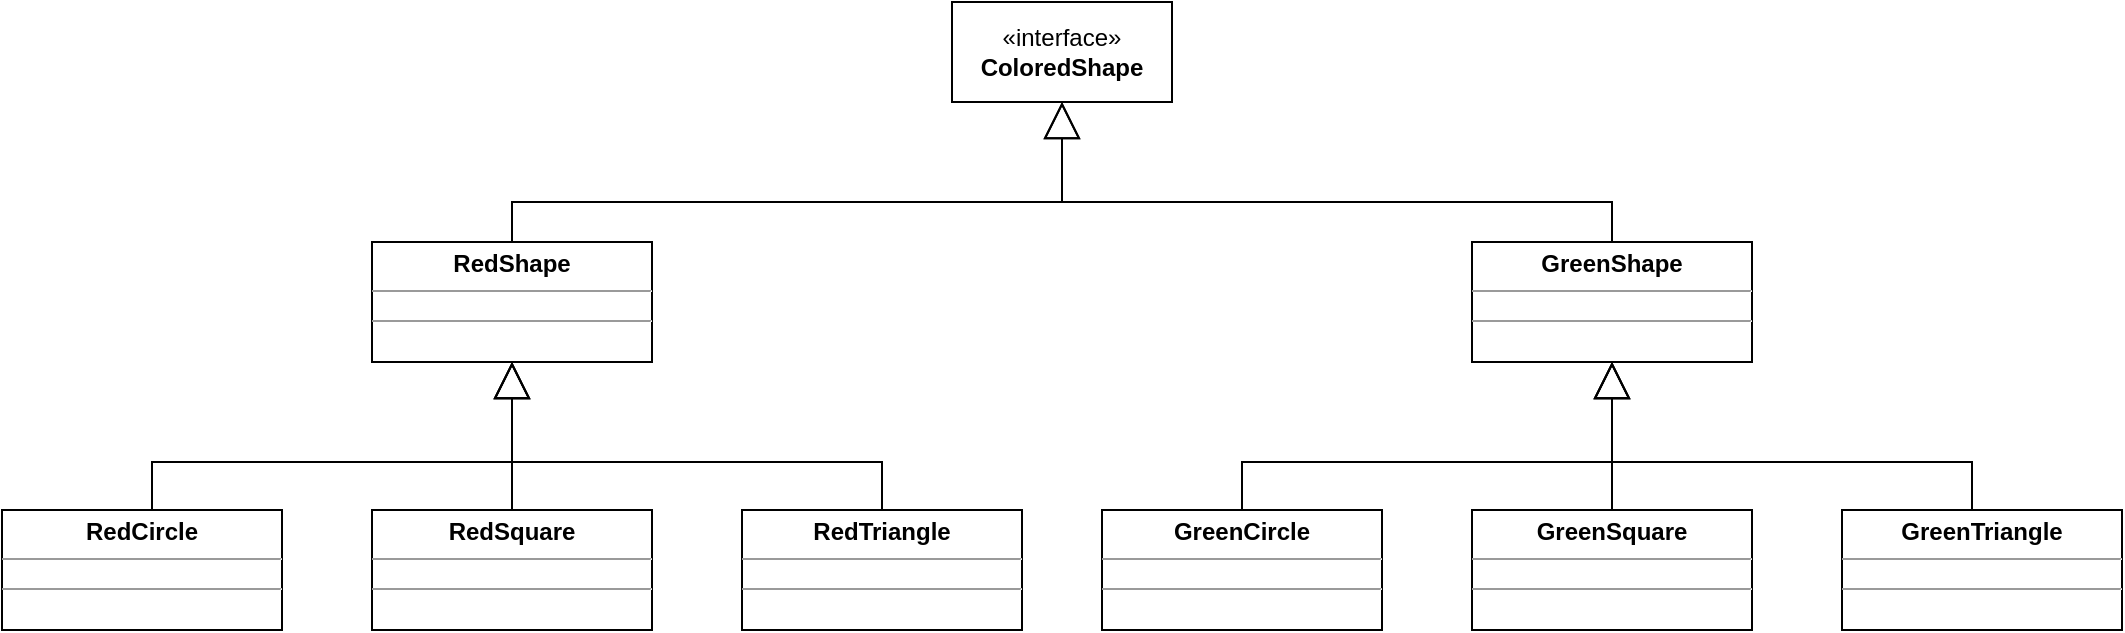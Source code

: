 <mxfile version="21.1.2" type="device">
  <diagram id="C5RBs43oDa-KdzZeNtuy" name="Page-1">
    <mxGraphModel dx="2876" dy="1206" grid="1" gridSize="10" guides="1" tooltips="1" connect="1" arrows="1" fold="1" page="1" pageScale="1" pageWidth="827" pageHeight="1169" math="0" shadow="0">
      <root>
        <mxCell id="WIyWlLk6GJQsqaUBKTNV-0" />
        <mxCell id="WIyWlLk6GJQsqaUBKTNV-1" parent="WIyWlLk6GJQsqaUBKTNV-0" />
        <mxCell id="-TWCYUmdYldsDmOlf4K1-0" value="«interface»&lt;br&gt;&lt;b&gt;ColoredShape&lt;/b&gt;" style="html=1;whiteSpace=wrap;" parent="WIyWlLk6GJQsqaUBKTNV-1" vertex="1">
          <mxGeometry x="320" y="80" width="110" height="50" as="geometry" />
        </mxCell>
        <mxCell id="-TWCYUmdYldsDmOlf4K1-1" value="&lt;p style=&quot;margin:0px;margin-top:4px;text-align:center;&quot;&gt;&lt;b&gt;GreenCircle&lt;/b&gt;&lt;br&gt;&lt;/p&gt;&lt;hr size=&quot;1&quot;&gt;&lt;div style=&quot;height:2px;&quot;&gt;&lt;/div&gt;&lt;hr size=&quot;1&quot;&gt;&lt;div style=&quot;height:2px;&quot;&gt;&lt;/div&gt;" style="verticalAlign=top;align=left;overflow=fill;fontSize=12;fontFamily=Helvetica;html=1;whiteSpace=wrap;" parent="WIyWlLk6GJQsqaUBKTNV-1" vertex="1">
          <mxGeometry x="395" y="334" width="140" height="60" as="geometry" />
        </mxCell>
        <mxCell id="-TWCYUmdYldsDmOlf4K1-2" value="&lt;p style=&quot;margin:0px;margin-top:4px;text-align:center;&quot;&gt;&lt;b&gt;GreenSquare&lt;/b&gt;&lt;br&gt;&lt;/p&gt;&lt;hr size=&quot;1&quot;&gt;&lt;div style=&quot;height:2px;&quot;&gt;&lt;/div&gt;&lt;hr size=&quot;1&quot;&gt;&lt;div style=&quot;height:2px;&quot;&gt;&lt;/div&gt;" style="verticalAlign=top;align=left;overflow=fill;fontSize=12;fontFamily=Helvetica;html=1;whiteSpace=wrap;" parent="WIyWlLk6GJQsqaUBKTNV-1" vertex="1">
          <mxGeometry x="580" y="334" width="140" height="60" as="geometry" />
        </mxCell>
        <mxCell id="-TWCYUmdYldsDmOlf4K1-3" value="&lt;p style=&quot;margin:0px;margin-top:4px;text-align:center;&quot;&gt;&lt;b&gt;GreenTriangle&lt;/b&gt;&lt;br&gt;&lt;/p&gt;&lt;hr size=&quot;1&quot;&gt;&lt;div style=&quot;height:2px;&quot;&gt;&lt;/div&gt;&lt;hr size=&quot;1&quot;&gt;&lt;div style=&quot;height:2px;&quot;&gt;&lt;/div&gt;" style="verticalAlign=top;align=left;overflow=fill;fontSize=12;fontFamily=Helvetica;html=1;whiteSpace=wrap;" parent="WIyWlLk6GJQsqaUBKTNV-1" vertex="1">
          <mxGeometry x="765" y="334" width="140" height="60" as="geometry" />
        </mxCell>
        <mxCell id="gv8-aNaKYD4annJems-w-3" value="&lt;p style=&quot;margin:0px;margin-top:4px;text-align:center;&quot;&gt;&lt;b&gt;RedCircle&lt;/b&gt;&lt;br&gt;&lt;/p&gt;&lt;hr size=&quot;1&quot;&gt;&lt;div style=&quot;height:2px;&quot;&gt;&lt;/div&gt;&lt;hr size=&quot;1&quot;&gt;&lt;div style=&quot;height:2px;&quot;&gt;&lt;/div&gt;" style="verticalAlign=top;align=left;overflow=fill;fontSize=12;fontFamily=Helvetica;html=1;whiteSpace=wrap;" vertex="1" parent="WIyWlLk6GJQsqaUBKTNV-1">
          <mxGeometry x="-155" y="334" width="140" height="60" as="geometry" />
        </mxCell>
        <mxCell id="gv8-aNaKYD4annJems-w-4" value="&lt;p style=&quot;margin:0px;margin-top:4px;text-align:center;&quot;&gt;&lt;b&gt;RedSquare&lt;/b&gt;&lt;br&gt;&lt;/p&gt;&lt;hr size=&quot;1&quot;&gt;&lt;div style=&quot;height:2px;&quot;&gt;&lt;/div&gt;&lt;hr size=&quot;1&quot;&gt;&lt;div style=&quot;height:2px;&quot;&gt;&lt;/div&gt;" style="verticalAlign=top;align=left;overflow=fill;fontSize=12;fontFamily=Helvetica;html=1;whiteSpace=wrap;" vertex="1" parent="WIyWlLk6GJQsqaUBKTNV-1">
          <mxGeometry x="30" y="334" width="140" height="60" as="geometry" />
        </mxCell>
        <mxCell id="gv8-aNaKYD4annJems-w-5" value="&lt;p style=&quot;margin:0px;margin-top:4px;text-align:center;&quot;&gt;&lt;b&gt;RedTriangle&lt;/b&gt;&lt;br&gt;&lt;/p&gt;&lt;hr size=&quot;1&quot;&gt;&lt;div style=&quot;height:2px;&quot;&gt;&lt;/div&gt;&lt;hr size=&quot;1&quot;&gt;&lt;div style=&quot;height:2px;&quot;&gt;&lt;/div&gt;" style="verticalAlign=top;align=left;overflow=fill;fontSize=12;fontFamily=Helvetica;html=1;whiteSpace=wrap;" vertex="1" parent="WIyWlLk6GJQsqaUBKTNV-1">
          <mxGeometry x="215" y="334" width="140" height="60" as="geometry" />
        </mxCell>
        <mxCell id="gv8-aNaKYD4annJems-w-7" value="&lt;p style=&quot;margin:0px;margin-top:4px;text-align:center;&quot;&gt;&lt;b&gt;RedShape&lt;/b&gt;&lt;br&gt;&lt;/p&gt;&lt;hr size=&quot;1&quot;&gt;&lt;div style=&quot;height:2px;&quot;&gt;&lt;/div&gt;&lt;hr size=&quot;1&quot;&gt;&lt;div style=&quot;height:2px;&quot;&gt;&lt;/div&gt;" style="verticalAlign=top;align=left;overflow=fill;fontSize=12;fontFamily=Helvetica;html=1;whiteSpace=wrap;" vertex="1" parent="WIyWlLk6GJQsqaUBKTNV-1">
          <mxGeometry x="30" y="200" width="140" height="60" as="geometry" />
        </mxCell>
        <mxCell id="gv8-aNaKYD4annJems-w-8" value="&lt;p style=&quot;margin:0px;margin-top:4px;text-align:center;&quot;&gt;&lt;b&gt;GreenShape&lt;/b&gt;&lt;br&gt;&lt;/p&gt;&lt;hr size=&quot;1&quot;&gt;&lt;div style=&quot;height:2px;&quot;&gt;&lt;/div&gt;&lt;hr size=&quot;1&quot;&gt;&lt;div style=&quot;height:2px;&quot;&gt;&lt;/div&gt;" style="verticalAlign=top;align=left;overflow=fill;fontSize=12;fontFamily=Helvetica;html=1;whiteSpace=wrap;" vertex="1" parent="WIyWlLk6GJQsqaUBKTNV-1">
          <mxGeometry x="580" y="200" width="140" height="60" as="geometry" />
        </mxCell>
        <mxCell id="gv8-aNaKYD4annJems-w-9" value="" style="endArrow=block;endSize=16;endFill=0;html=1;rounded=0;edgeStyle=orthogonalEdgeStyle;" edge="1" parent="WIyWlLk6GJQsqaUBKTNV-1" source="gv8-aNaKYD4annJems-w-7" target="-TWCYUmdYldsDmOlf4K1-0">
          <mxGeometry width="160" relative="1" as="geometry">
            <mxPoint x="610" y="121" as="sourcePoint" />
            <mxPoint x="610" y="50" as="targetPoint" />
            <mxPoint as="offset" />
            <Array as="points">
              <mxPoint x="100" y="180" />
              <mxPoint x="375" y="180" />
            </Array>
          </mxGeometry>
        </mxCell>
        <mxCell id="gv8-aNaKYD4annJems-w-11" value="" style="endArrow=block;endSize=16;endFill=0;html=1;rounded=0;edgeStyle=orthogonalEdgeStyle;" edge="1" parent="WIyWlLk6GJQsqaUBKTNV-1" source="gv8-aNaKYD4annJems-w-8" target="-TWCYUmdYldsDmOlf4K1-0">
          <mxGeometry width="160" relative="1" as="geometry">
            <mxPoint x="552" y="120" as="sourcePoint" />
            <mxPoint x="827" y="50" as="targetPoint" />
            <mxPoint as="offset" />
            <Array as="points">
              <mxPoint x="650" y="180" />
              <mxPoint x="375" y="180" />
            </Array>
          </mxGeometry>
        </mxCell>
        <mxCell id="gv8-aNaKYD4annJems-w-12" value="" style="endArrow=block;endSize=16;endFill=0;html=1;rounded=0;edgeStyle=orthogonalEdgeStyle;" edge="1" parent="WIyWlLk6GJQsqaUBKTNV-1" source="gv8-aNaKYD4annJems-w-5" target="gv8-aNaKYD4annJems-w-7">
          <mxGeometry width="160" relative="1" as="geometry">
            <mxPoint x="110" y="210" as="sourcePoint" />
            <mxPoint x="385" y="140" as="targetPoint" />
            <mxPoint as="offset" />
            <Array as="points">
              <mxPoint x="285" y="310" />
              <mxPoint x="100" y="310" />
            </Array>
          </mxGeometry>
        </mxCell>
        <mxCell id="gv8-aNaKYD4annJems-w-13" value="" style="endArrow=block;endSize=16;endFill=0;html=1;rounded=0;edgeStyle=orthogonalEdgeStyle;" edge="1" parent="WIyWlLk6GJQsqaUBKTNV-1" source="gv8-aNaKYD4annJems-w-4" target="gv8-aNaKYD4annJems-w-7">
          <mxGeometry width="160" relative="1" as="geometry">
            <mxPoint x="295" y="344" as="sourcePoint" />
            <mxPoint x="210" y="270" as="targetPoint" />
            <mxPoint as="offset" />
            <Array as="points">
              <mxPoint x="100" y="340" />
              <mxPoint x="100" y="340" />
            </Array>
          </mxGeometry>
        </mxCell>
        <mxCell id="gv8-aNaKYD4annJems-w-14" value="" style="endArrow=block;endSize=16;endFill=0;html=1;rounded=0;edgeStyle=orthogonalEdgeStyle;" edge="1" parent="WIyWlLk6GJQsqaUBKTNV-1" source="gv8-aNaKYD4annJems-w-3" target="gv8-aNaKYD4annJems-w-7">
          <mxGeometry width="160" relative="1" as="geometry">
            <mxPoint x="295" y="344" as="sourcePoint" />
            <mxPoint x="110" y="270" as="targetPoint" />
            <mxPoint as="offset" />
            <Array as="points">
              <mxPoint x="-80" y="310" />
              <mxPoint x="100" y="310" />
            </Array>
          </mxGeometry>
        </mxCell>
        <mxCell id="gv8-aNaKYD4annJems-w-15" value="" style="endArrow=block;endSize=16;endFill=0;html=1;rounded=0;edgeStyle=orthogonalEdgeStyle;" edge="1" parent="WIyWlLk6GJQsqaUBKTNV-1" source="-TWCYUmdYldsDmOlf4K1-3" target="gv8-aNaKYD4annJems-w-8">
          <mxGeometry width="160" relative="1" as="geometry">
            <mxPoint x="1025" y="260" as="sourcePoint" />
            <mxPoint x="840" y="186" as="targetPoint" />
            <mxPoint as="offset" />
            <Array as="points">
              <mxPoint x="830" y="310" />
              <mxPoint x="650" y="310" />
            </Array>
          </mxGeometry>
        </mxCell>
        <mxCell id="gv8-aNaKYD4annJems-w-17" value="" style="endArrow=block;endSize=16;endFill=0;html=1;rounded=0;edgeStyle=orthogonalEdgeStyle;" edge="1" parent="WIyWlLk6GJQsqaUBKTNV-1" source="-TWCYUmdYldsDmOlf4K1-2" target="gv8-aNaKYD4annJems-w-8">
          <mxGeometry width="160" relative="1" as="geometry">
            <mxPoint x="1040" y="267" as="sourcePoint" />
            <mxPoint x="860" y="193" as="targetPoint" />
            <mxPoint as="offset" />
            <Array as="points">
              <mxPoint x="650" y="260" />
              <mxPoint x="650" y="260" />
            </Array>
          </mxGeometry>
        </mxCell>
        <mxCell id="gv8-aNaKYD4annJems-w-18" value="" style="endArrow=block;endSize=16;endFill=0;html=1;rounded=0;edgeStyle=orthogonalEdgeStyle;" edge="1" parent="WIyWlLk6GJQsqaUBKTNV-1" source="-TWCYUmdYldsDmOlf4K1-1" target="gv8-aNaKYD4annJems-w-8">
          <mxGeometry width="160" relative="1" as="geometry">
            <mxPoint x="464.66" y="294" as="sourcePoint" />
            <mxPoint x="464.66" y="220" as="targetPoint" />
            <mxPoint as="offset" />
            <Array as="points">
              <mxPoint x="465" y="310" />
              <mxPoint x="650" y="310" />
            </Array>
          </mxGeometry>
        </mxCell>
      </root>
    </mxGraphModel>
  </diagram>
</mxfile>
